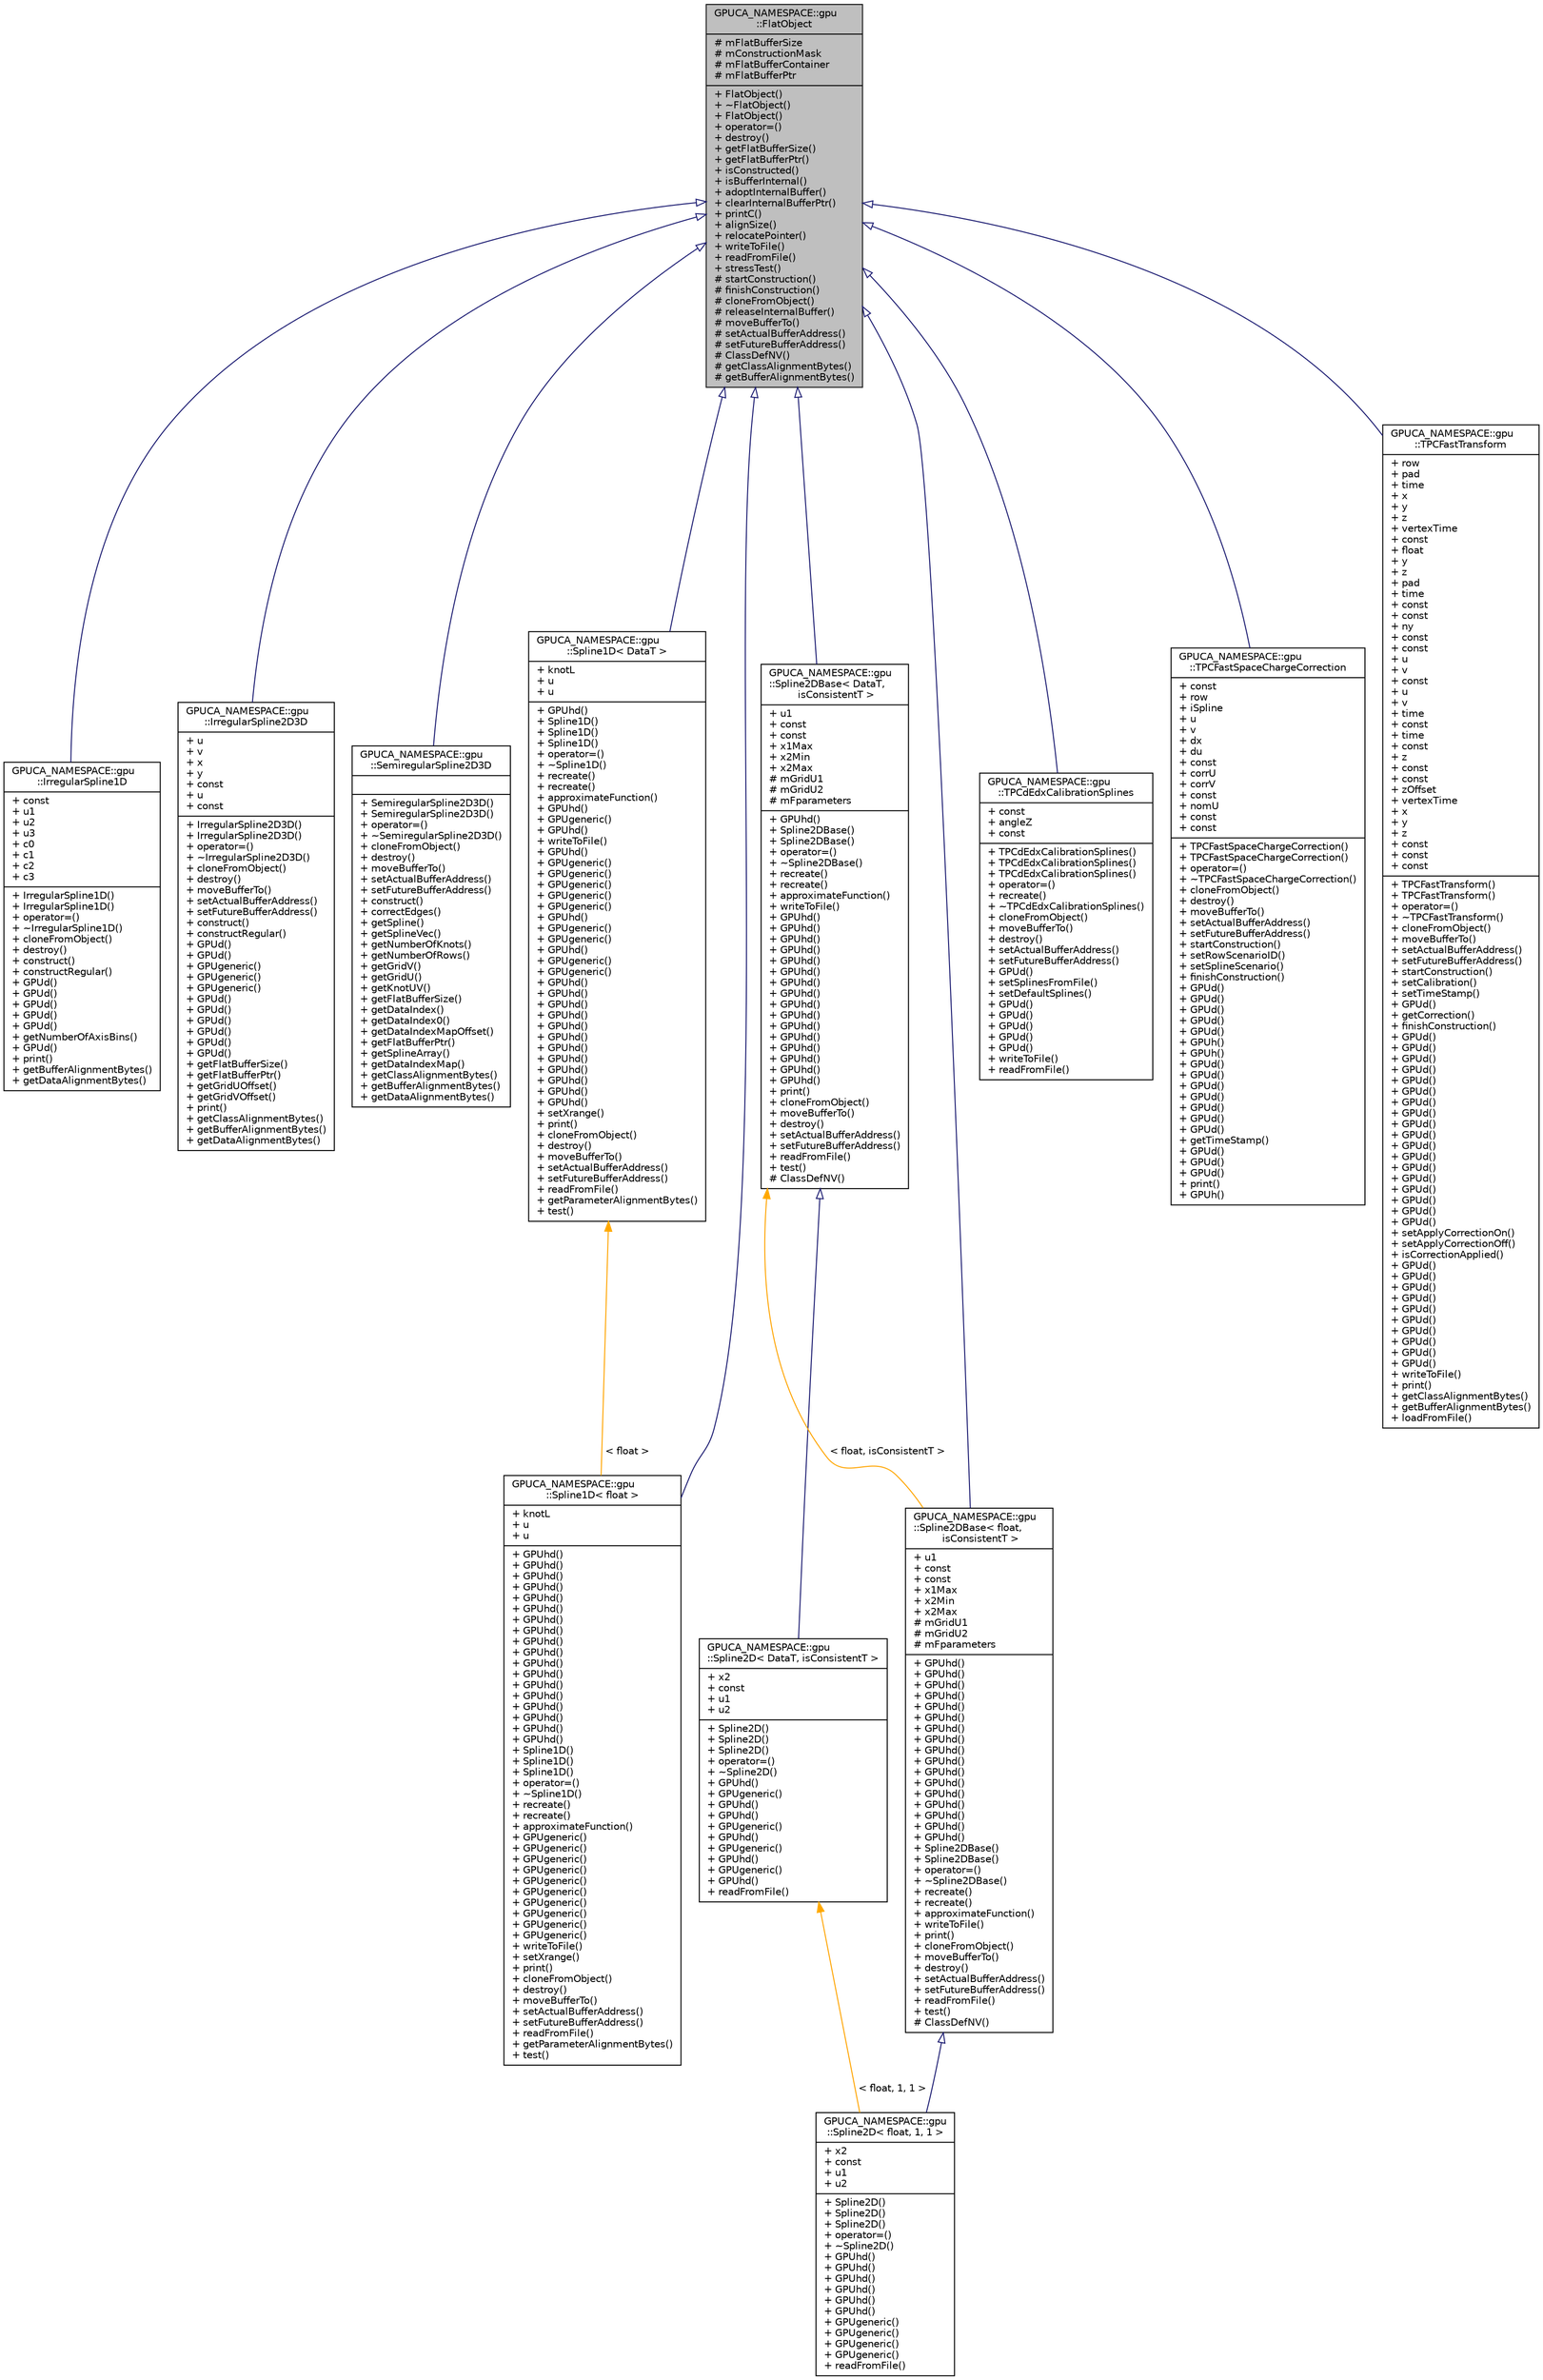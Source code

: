 digraph "GPUCA_NAMESPACE::gpu::FlatObject"
{
 // INTERACTIVE_SVG=YES
  bgcolor="transparent";
  edge [fontname="Helvetica",fontsize="10",labelfontname="Helvetica",labelfontsize="10"];
  node [fontname="Helvetica",fontsize="10",shape=record];
  Node0 [label="{GPUCA_NAMESPACE::gpu\l::FlatObject\n|# mFlatBufferSize\l# mConstructionMask\l# mFlatBufferContainer\l# mFlatBufferPtr\l|+ FlatObject()\l+ ~FlatObject()\l+ FlatObject()\l+ operator=()\l+ destroy()\l+ getFlatBufferSize()\l+ getFlatBufferPtr()\l+ isConstructed()\l+ isBufferInternal()\l+ adoptInternalBuffer()\l+ clearInternalBufferPtr()\l+ printC()\l+ alignSize()\l+ relocatePointer()\l+ writeToFile()\l+ readFromFile()\l+ stressTest()\l# startConstruction()\l# finishConstruction()\l# cloneFromObject()\l# releaseInternalBuffer()\l# moveBufferTo()\l# setActualBufferAddress()\l# setFutureBufferAddress()\l# ClassDefNV()\l# getClassAlignmentBytes()\l# getBufferAlignmentBytes()\l}",height=0.2,width=0.4,color="black", fillcolor="grey75", style="filled", fontcolor="black"];
  Node0 -> Node1 [dir="back",color="midnightblue",fontsize="10",style="solid",arrowtail="onormal",fontname="Helvetica"];
  Node1 [label="{GPUCA_NAMESPACE::gpu\l::IrregularSpline1D\n|+ const\l+ u1\l+ u2\l+ u3\l+ c0\l+ c1\l+ c2\l+ c3\l|+ IrregularSpline1D()\l+ IrregularSpline1D()\l+ operator=()\l+ ~IrregularSpline1D()\l+ cloneFromObject()\l+ destroy()\l+ construct()\l+ constructRegular()\l+ GPUd()\l+ GPUd()\l+ GPUd()\l+ GPUd()\l+ GPUd()\l+ getNumberOfAxisBins()\l+ GPUd()\l+ print()\l+ getBufferAlignmentBytes()\l+ getDataAlignmentBytes()\l}",height=0.2,width=0.4,color="black",URL="$de/d7d/classGPUCA__NAMESPACE_1_1gpu_1_1IrregularSpline1D.html"];
  Node0 -> Node2 [dir="back",color="midnightblue",fontsize="10",style="solid",arrowtail="onormal",fontname="Helvetica"];
  Node2 [label="{GPUCA_NAMESPACE::gpu\l::IrregularSpline2D3D\n|+ u\l+ v\l+ x\l+ y\l+ const\l+ u\l+ const\l|+ IrregularSpline2D3D()\l+ IrregularSpline2D3D()\l+ operator=()\l+ ~IrregularSpline2D3D()\l+ cloneFromObject()\l+ destroy()\l+ moveBufferTo()\l+ setActualBufferAddress()\l+ setFutureBufferAddress()\l+ construct()\l+ constructRegular()\l+ GPUd()\l+ GPUd()\l+ GPUgeneric()\l+ GPUgeneric()\l+ GPUgeneric()\l+ GPUd()\l+ GPUd()\l+ GPUd()\l+ GPUd()\l+ GPUd()\l+ GPUd()\l+ getFlatBufferSize()\l+ getFlatBufferPtr()\l+ getGridUOffset()\l+ getGridVOffset()\l+ print()\l+ getClassAlignmentBytes()\l+ getBufferAlignmentBytes()\l+ getDataAlignmentBytes()\l}",height=0.2,width=0.4,color="black",URL="$d5/d77/classGPUCA__NAMESPACE_1_1gpu_1_1IrregularSpline2D3D.html"];
  Node0 -> Node3 [dir="back",color="midnightblue",fontsize="10",style="solid",arrowtail="onormal",fontname="Helvetica"];
  Node3 [label="{GPUCA_NAMESPACE::gpu\l::SemiregularSpline2D3D\n||+ SemiregularSpline2D3D()\l+ SemiregularSpline2D3D()\l+ operator=()\l+ ~SemiregularSpline2D3D()\l+ cloneFromObject()\l+ destroy()\l+ moveBufferTo()\l+ setActualBufferAddress()\l+ setFutureBufferAddress()\l+ construct()\l+ correctEdges()\l+ getSpline()\l+ getSplineVec()\l+ getNumberOfKnots()\l+ getNumberOfRows()\l+ getGridV()\l+ getGridU()\l+ getKnotUV()\l+ getFlatBufferSize()\l+ getDataIndex()\l+ getDataIndex0()\l+ getDataIndexMapOffset()\l+ getFlatBufferPtr()\l+ getSplineArray()\l+ getDataIndexMap()\l+ getClassAlignmentBytes()\l+ getBufferAlignmentBytes()\l+ getDataAlignmentBytes()\l}",height=0.2,width=0.4,color="black",URL="$d2/def/classGPUCA__NAMESPACE_1_1gpu_1_1SemiregularSpline2D3D.html"];
  Node0 -> Node4 [dir="back",color="midnightblue",fontsize="10",style="solid",arrowtail="onormal",fontname="Helvetica"];
  Node4 [label="{GPUCA_NAMESPACE::gpu\l::Spline1D\< DataT \>\n|+ knotL\l+ u\l+ u\l|+ GPUhd()\l+ Spline1D()\l+ Spline1D()\l+ Spline1D()\l+ operator=()\l+ ~Spline1D()\l+ recreate()\l+ recreate()\l+ approximateFunction()\l+ GPUhd()\l+ GPUgeneric()\l+ GPUhd()\l+ writeToFile()\l+ GPUhd()\l+ GPUgeneric()\l+ GPUgeneric()\l+ GPUgeneric()\l+ GPUgeneric()\l+ GPUgeneric()\l+ GPUhd()\l+ GPUgeneric()\l+ GPUgeneric()\l+ GPUhd()\l+ GPUgeneric()\l+ GPUgeneric()\l+ GPUhd()\l+ GPUhd()\l+ GPUhd()\l+ GPUhd()\l+ GPUhd()\l+ GPUhd()\l+ GPUhd()\l+ GPUhd()\l+ GPUhd()\l+ GPUhd()\l+ GPUhd()\l+ GPUhd()\l+ setXrange()\l+ print()\l+ cloneFromObject()\l+ destroy()\l+ moveBufferTo()\l+ setActualBufferAddress()\l+ setFutureBufferAddress()\l+ readFromFile()\l+ getParameterAlignmentBytes()\l+ test()\l}",height=0.2,width=0.4,color="black",URL="$d0/d36/classGPUCA__NAMESPACE_1_1gpu_1_1Spline1D.html"];
  Node4 -> Node5 [dir="back",color="orange",fontsize="10",style="solid",label=" \< float \>" ,fontname="Helvetica"];
  Node5 [label="{GPUCA_NAMESPACE::gpu\l::Spline1D\< float \>\n|+ knotL\l+ u\l+ u\l|+ GPUhd()\l+ GPUhd()\l+ GPUhd()\l+ GPUhd()\l+ GPUhd()\l+ GPUhd()\l+ GPUhd()\l+ GPUhd()\l+ GPUhd()\l+ GPUhd()\l+ GPUhd()\l+ GPUhd()\l+ GPUhd()\l+ GPUhd()\l+ GPUhd()\l+ GPUhd()\l+ GPUhd()\l+ GPUhd()\l+ Spline1D()\l+ Spline1D()\l+ Spline1D()\l+ operator=()\l+ ~Spline1D()\l+ recreate()\l+ recreate()\l+ approximateFunction()\l+ GPUgeneric()\l+ GPUgeneric()\l+ GPUgeneric()\l+ GPUgeneric()\l+ GPUgeneric()\l+ GPUgeneric()\l+ GPUgeneric()\l+ GPUgeneric()\l+ GPUgeneric()\l+ GPUgeneric()\l+ writeToFile()\l+ setXrange()\l+ print()\l+ cloneFromObject()\l+ destroy()\l+ moveBufferTo()\l+ setActualBufferAddress()\l+ setFutureBufferAddress()\l+ readFromFile()\l+ getParameterAlignmentBytes()\l+ test()\l}",height=0.2,width=0.4,color="black",URL="$d0/d36/classGPUCA__NAMESPACE_1_1gpu_1_1Spline1D.html"];
  Node0 -> Node6 [dir="back",color="midnightblue",fontsize="10",style="solid",arrowtail="onormal",fontname="Helvetica"];
  Node6 [label="{GPUCA_NAMESPACE::gpu\l::Spline2DBase\< DataT,\l isConsistentT \>\n|+ u1\l+ const\l+ const\l+ x1Max\l+ x2Min\l+ x2Max\l# mGridU1\l# mGridU2\l# mFparameters\l|+ GPUhd()\l+ Spline2DBase()\l+ Spline2DBase()\l+ operator=()\l+ ~Spline2DBase()\l+ recreate()\l+ recreate()\l+ approximateFunction()\l+ writeToFile()\l+ GPUhd()\l+ GPUhd()\l+ GPUhd()\l+ GPUhd()\l+ GPUhd()\l+ GPUhd()\l+ GPUhd()\l+ GPUhd()\l+ GPUhd()\l+ GPUhd()\l+ GPUhd()\l+ GPUhd()\l+ GPUhd()\l+ GPUhd()\l+ GPUhd()\l+ GPUhd()\l+ print()\l+ cloneFromObject()\l+ moveBufferTo()\l+ destroy()\l+ setActualBufferAddress()\l+ setFutureBufferAddress()\l+ readFromFile()\l+ test()\l# ClassDefNV()\l}",height=0.2,width=0.4,color="black",URL="$df/d20/classGPUCA__NAMESPACE_1_1gpu_1_1Spline2DBase.html",tooltip="Base class to store data members and non-inline methods. "];
  Node6 -> Node7 [dir="back",color="midnightblue",fontsize="10",style="solid",arrowtail="onormal",fontname="Helvetica"];
  Node7 [label="{GPUCA_NAMESPACE::gpu\l::Spline2D\< DataT, isConsistentT \>\n|+ x2\l+ const\l+ u1\l+ u2\l|+ Spline2D()\l+ Spline2D()\l+ Spline2D()\l+ operator=()\l+ ~Spline2D()\l+ GPUhd()\l+ GPUgeneric()\l+ GPUhd()\l+ GPUhd()\l+ GPUgeneric()\l+ GPUhd()\l+ GPUgeneric()\l+ GPUhd()\l+ GPUgeneric()\l+ GPUhd()\l+ readFromFile()\l}",height=0.2,width=0.4,color="black",URL="$d3/dc3/classGPUCA__NAMESPACE_1_1gpu_1_1Spline2D.html"];
  Node7 -> Node8 [dir="back",color="orange",fontsize="10",style="solid",label=" \< float, 1, 1 \>" ,fontname="Helvetica"];
  Node8 [label="{GPUCA_NAMESPACE::gpu\l::Spline2D\< float, 1, 1 \>\n|+ x2\l+ const\l+ u1\l+ u2\l|+ Spline2D()\l+ Spline2D()\l+ Spline2D()\l+ operator=()\l+ ~Spline2D()\l+ GPUhd()\l+ GPUhd()\l+ GPUhd()\l+ GPUhd()\l+ GPUhd()\l+ GPUhd()\l+ GPUgeneric()\l+ GPUgeneric()\l+ GPUgeneric()\l+ GPUgeneric()\l+ readFromFile()\l}",height=0.2,width=0.4,color="black",URL="$d3/dc3/classGPUCA__NAMESPACE_1_1gpu_1_1Spline2D.html"];
  Node6 -> Node9 [dir="back",color="orange",fontsize="10",style="solid",label=" \< float, isConsistentT \>" ,fontname="Helvetica"];
  Node9 [label="{GPUCA_NAMESPACE::gpu\l::Spline2DBase\< float,\l isConsistentT \>\n|+ u1\l+ const\l+ const\l+ x1Max\l+ x2Min\l+ x2Max\l# mGridU1\l# mGridU2\l# mFparameters\l|+ GPUhd()\l+ GPUhd()\l+ GPUhd()\l+ GPUhd()\l+ GPUhd()\l+ GPUhd()\l+ GPUhd()\l+ GPUhd()\l+ GPUhd()\l+ GPUhd()\l+ GPUhd()\l+ GPUhd()\l+ GPUhd()\l+ GPUhd()\l+ GPUhd()\l+ GPUhd()\l+ GPUhd()\l+ Spline2DBase()\l+ Spline2DBase()\l+ operator=()\l+ ~Spline2DBase()\l+ recreate()\l+ recreate()\l+ approximateFunction()\l+ writeToFile()\l+ print()\l+ cloneFromObject()\l+ moveBufferTo()\l+ destroy()\l+ setActualBufferAddress()\l+ setFutureBufferAddress()\l+ readFromFile()\l+ test()\l# ClassDefNV()\l}",height=0.2,width=0.4,color="black",URL="$df/d20/classGPUCA__NAMESPACE_1_1gpu_1_1Spline2DBase.html"];
  Node9 -> Node8 [dir="back",color="midnightblue",fontsize="10",style="solid",arrowtail="onormal",fontname="Helvetica"];
  Node0 -> Node10 [dir="back",color="midnightblue",fontsize="10",style="solid",arrowtail="onormal",fontname="Helvetica"];
  Node10 [label="{GPUCA_NAMESPACE::gpu\l::TPCdEdxCalibrationSplines\n|+ const\l+ angleZ\l+ const\l|+ TPCdEdxCalibrationSplines()\l+ TPCdEdxCalibrationSplines()\l+ TPCdEdxCalibrationSplines()\l+ operator=()\l+ recreate()\l+ ~TPCdEdxCalibrationSplines()\l+ cloneFromObject()\l+ moveBufferTo()\l+ destroy()\l+ setActualBufferAddress()\l+ setFutureBufferAddress()\l+ GPUd()\l+ setSplinesFromFile()\l+ setDefaultSplines()\l+ GPUd()\l+ GPUd()\l+ GPUd()\l+ GPUd()\l+ GPUd()\l+ writeToFile()\l+ readFromFile()\l}",height=0.2,width=0.4,color="black",URL="$d6/da0/classGPUCA__NAMESPACE_1_1gpu_1_1TPCdEdxCalibrationSplines.html"];
  Node0 -> Node11 [dir="back",color="midnightblue",fontsize="10",style="solid",arrowtail="onormal",fontname="Helvetica"];
  Node11 [label="{GPUCA_NAMESPACE::gpu\l::TPCFastSpaceChargeCorrection\n|+ const\l+ row\l+ iSpline\l+ u\l+ v\l+ dx\l+ du\l+ const\l+ corrU\l+ corrV\l+ const\l+ nomU\l+ const\l+ const\l|+ TPCFastSpaceChargeCorrection()\l+ TPCFastSpaceChargeCorrection()\l+ operator=()\l+ ~TPCFastSpaceChargeCorrection()\l+ cloneFromObject()\l+ destroy()\l+ moveBufferTo()\l+ setActualBufferAddress()\l+ setFutureBufferAddress()\l+ startConstruction()\l+ setRowScenarioID()\l+ setSplineScenario()\l+ finishConstruction()\l+ GPUd()\l+ GPUd()\l+ GPUd()\l+ GPUd()\l+ GPUd()\l+ GPUh()\l+ GPUh()\l+ GPUd()\l+ GPUd()\l+ GPUd()\l+ GPUd()\l+ GPUd()\l+ GPUd()\l+ GPUd()\l+ getTimeStamp()\l+ GPUd()\l+ GPUd()\l+ GPUd()\l+ print()\l+ GPUh()\l}",height=0.2,width=0.4,color="black",URL="$d6/d2c/classGPUCA__NAMESPACE_1_1gpu_1_1TPCFastSpaceChargeCorrection.html"];
  Node0 -> Node12 [dir="back",color="midnightblue",fontsize="10",style="solid",arrowtail="onormal",fontname="Helvetica"];
  Node12 [label="{GPUCA_NAMESPACE::gpu\l::TPCFastTransform\n|+ row\l+ pad\l+ time\l+ x\l+ y\l+ z\l+ vertexTime\l+ const\l+ float\l+ y\l+ z\l+ pad\l+ time\l+ const\l+ const\l+ ny\l+ const\l+ const\l+ u\l+ v\l+ const\l+ u\l+ v\l+ time\l+ const\l+ time\l+ const\l+ z\l+ const\l+ const\l+ zOffset\l+ vertexTime\l+ x\l+ y\l+ z\l+ const\l+ const\l+ const\l|+ TPCFastTransform()\l+ TPCFastTransform()\l+ operator=()\l+ ~TPCFastTransform()\l+ cloneFromObject()\l+ moveBufferTo()\l+ setActualBufferAddress()\l+ setFutureBufferAddress()\l+ startConstruction()\l+ setCalibration()\l+ setTimeStamp()\l+ GPUd()\l+ getCorrection()\l+ finishConstruction()\l+ GPUd()\l+ GPUd()\l+ GPUd()\l+ GPUd()\l+ GPUd()\l+ GPUd()\l+ GPUd()\l+ GPUd()\l+ GPUd()\l+ GPUd()\l+ GPUd()\l+ GPUd()\l+ GPUd()\l+ GPUd()\l+ GPUd()\l+ GPUd()\l+ GPUd()\l+ GPUd()\l+ setApplyCorrectionOn()\l+ setApplyCorrectionOff()\l+ isCorrectionApplied()\l+ GPUd()\l+ GPUd()\l+ GPUd()\l+ GPUd()\l+ GPUd()\l+ GPUd()\l+ GPUd()\l+ GPUd()\l+ GPUd()\l+ GPUd()\l+ writeToFile()\l+ print()\l+ getClassAlignmentBytes()\l+ getBufferAlignmentBytes()\l+ loadFromFile()\l}",height=0.2,width=0.4,color="black",URL="$d2/d47/classGPUCA__NAMESPACE_1_1gpu_1_1TPCFastTransform.html"];
  Node0 -> Node5 [dir="back",color="midnightblue",fontsize="10",style="solid",arrowtail="onormal",fontname="Helvetica"];
  Node0 -> Node9 [dir="back",color="midnightblue",fontsize="10",style="solid",arrowtail="onormal",fontname="Helvetica"];
}
